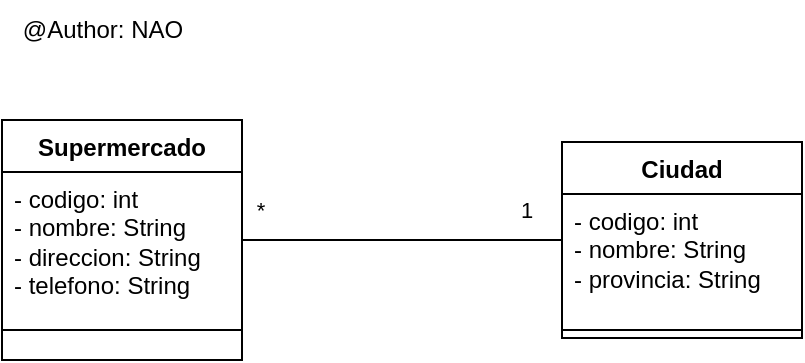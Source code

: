 <mxfile version="27.0.5">
  <diagram name="Página-1" id="sTvYPkkbEPrJm4EqZKvr">
    <mxGraphModel dx="464" dy="776" grid="1" gridSize="10" guides="1" tooltips="1" connect="1" arrows="1" fold="1" page="1" pageScale="1" pageWidth="827" pageHeight="1169" math="0" shadow="0">
      <root>
        <mxCell id="0" />
        <mxCell id="1" parent="0" />
        <mxCell id="MkUINMx3opitx7OpdYWy-1" value="Supermercado" style="swimlane;fontStyle=1;align=center;verticalAlign=top;childLayout=stackLayout;horizontal=1;startSize=26;horizontalStack=0;resizeParent=1;resizeParentMax=0;resizeLast=0;collapsible=1;marginBottom=0;whiteSpace=wrap;html=1;" vertex="1" parent="1">
          <mxGeometry x="110" y="190" width="120" height="120" as="geometry">
            <mxRectangle x="110" y="190" width="120" height="30" as="alternateBounds" />
          </mxGeometry>
        </mxCell>
        <mxCell id="MkUINMx3opitx7OpdYWy-2" value="- codigo: int&lt;div&gt;- nombre: String&lt;/div&gt;&lt;div&gt;- direccion: String&lt;/div&gt;&lt;div&gt;- telefono: String&lt;/div&gt;" style="text;strokeColor=none;fillColor=none;align=left;verticalAlign=top;spacingLeft=4;spacingRight=4;overflow=hidden;rotatable=0;points=[[0,0.5],[1,0.5]];portConstraint=eastwest;whiteSpace=wrap;html=1;" vertex="1" parent="MkUINMx3opitx7OpdYWy-1">
          <mxGeometry y="26" width="120" height="64" as="geometry" />
        </mxCell>
        <mxCell id="MkUINMx3opitx7OpdYWy-3" value="" style="line;strokeWidth=1;fillColor=none;align=left;verticalAlign=middle;spacingTop=-1;spacingLeft=3;spacingRight=3;rotatable=0;labelPosition=right;points=[];portConstraint=eastwest;strokeColor=inherit;" vertex="1" parent="MkUINMx3opitx7OpdYWy-1">
          <mxGeometry y="90" width="120" height="30" as="geometry" />
        </mxCell>
        <mxCell id="MkUINMx3opitx7OpdYWy-5" value="Ciudad" style="swimlane;fontStyle=1;align=center;verticalAlign=top;childLayout=stackLayout;horizontal=1;startSize=26;horizontalStack=0;resizeParent=1;resizeParentMax=0;resizeLast=0;collapsible=1;marginBottom=0;whiteSpace=wrap;html=1;" vertex="1" parent="1">
          <mxGeometry x="390" y="201" width="120" height="98" as="geometry">
            <mxRectangle x="400" y="190" width="80" height="30" as="alternateBounds" />
          </mxGeometry>
        </mxCell>
        <mxCell id="MkUINMx3opitx7OpdYWy-6" value="- codigo: int&lt;div&gt;- nombre: String&lt;/div&gt;&lt;div&gt;- provincia: String&lt;/div&gt;" style="text;strokeColor=none;fillColor=none;align=left;verticalAlign=top;spacingLeft=4;spacingRight=4;overflow=hidden;rotatable=0;points=[[0,0.5],[1,0.5]];portConstraint=eastwest;whiteSpace=wrap;html=1;" vertex="1" parent="MkUINMx3opitx7OpdYWy-5">
          <mxGeometry y="26" width="120" height="64" as="geometry" />
        </mxCell>
        <mxCell id="MkUINMx3opitx7OpdYWy-7" value="" style="line;strokeWidth=1;fillColor=none;align=left;verticalAlign=middle;spacingTop=-1;spacingLeft=3;spacingRight=3;rotatable=0;labelPosition=right;points=[];portConstraint=eastwest;strokeColor=inherit;" vertex="1" parent="MkUINMx3opitx7OpdYWy-5">
          <mxGeometry y="90" width="120" height="8" as="geometry" />
        </mxCell>
        <mxCell id="MkUINMx3opitx7OpdYWy-9" value="" style="endArrow=none;startArrow=none;endFill=1;startFill=0;html=1;rounded=0;exitX=1;exitY=0.5;exitDx=0;exitDy=0;entryX=0;entryY=0.5;entryDx=0;entryDy=0;" edge="1" parent="1" source="MkUINMx3opitx7OpdYWy-1" target="MkUINMx3opitx7OpdYWy-5">
          <mxGeometry width="160" relative="1" as="geometry">
            <mxPoint x="330" y="400" as="sourcePoint" />
            <mxPoint x="490" y="400" as="targetPoint" />
          </mxGeometry>
        </mxCell>
        <mxCell id="MkUINMx3opitx7OpdYWy-10" value="1" style="edgeLabel;html=1;align=center;verticalAlign=middle;resizable=0;points=[];" vertex="1" connectable="0" parent="MkUINMx3opitx7OpdYWy-9">
          <mxGeometry x="0.776" y="1" relative="1" as="geometry">
            <mxPoint y="-14" as="offset" />
          </mxGeometry>
        </mxCell>
        <mxCell id="MkUINMx3opitx7OpdYWy-12" value="*" style="edgeLabel;html=1;align=center;verticalAlign=middle;resizable=0;points=[];" vertex="1" connectable="0" parent="MkUINMx3opitx7OpdYWy-9">
          <mxGeometry x="-0.835" y="-2" relative="1" as="geometry">
            <mxPoint x="-4" y="-17" as="offset" />
          </mxGeometry>
        </mxCell>
        <mxCell id="MkUINMx3opitx7OpdYWy-14" value="@Author: NAO" style="text;html=1;align=center;verticalAlign=middle;resizable=0;points=[];autosize=1;strokeColor=none;fillColor=none;" vertex="1" parent="1">
          <mxGeometry x="110" y="130" width="100" height="30" as="geometry" />
        </mxCell>
      </root>
    </mxGraphModel>
  </diagram>
</mxfile>
